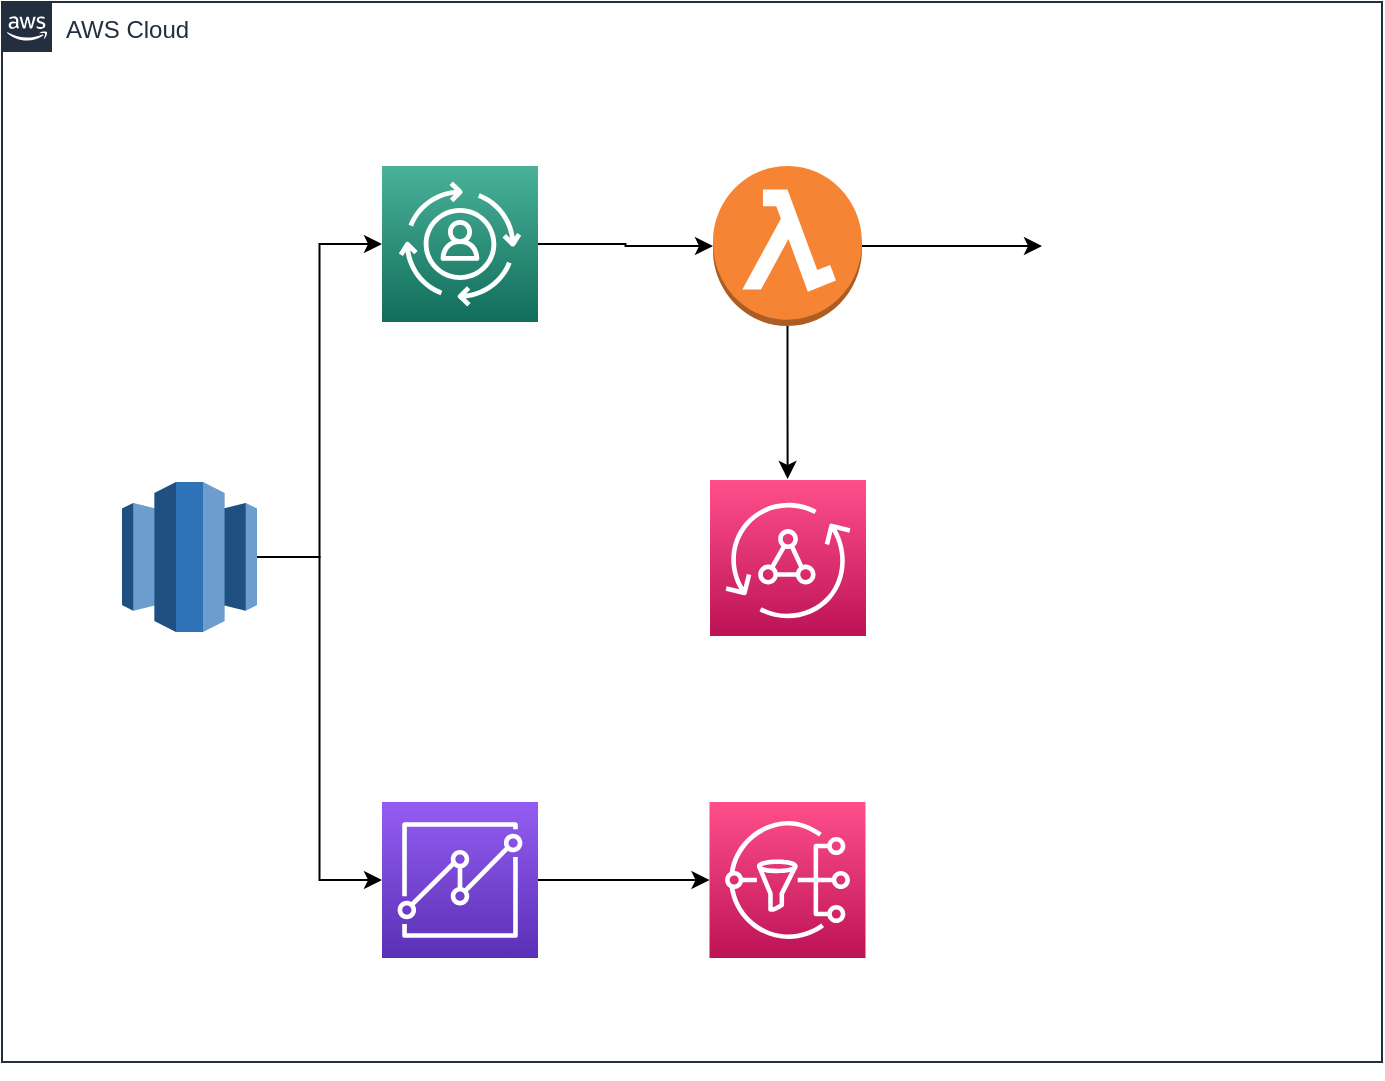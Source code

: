 <mxfile version="21.5.0" type="github">
  <diagram id="Ht1M8jgEwFfnCIfOTk4-" name="Page-1">
    <mxGraphModel dx="1589" dy="871" grid="1" gridSize="10" guides="1" tooltips="1" connect="1" arrows="1" fold="1" page="1" pageScale="1" pageWidth="1169" pageHeight="827" math="0" shadow="0">
      <root>
        <mxCell id="0" />
        <mxCell id="1" parent="0" />
        <mxCell id="UEzPUAAOIrF-is8g5C7q-74" value="AWS Cloud" style="points=[[0,0],[0.25,0],[0.5,0],[0.75,0],[1,0],[1,0.25],[1,0.5],[1,0.75],[1,1],[0.75,1],[0.5,1],[0.25,1],[0,1],[0,0.75],[0,0.5],[0,0.25]];outlineConnect=0;gradientColor=none;html=1;whiteSpace=wrap;fontSize=12;fontStyle=0;shape=mxgraph.aws4.group;grIcon=mxgraph.aws4.group_aws_cloud_alt;strokeColor=#232F3E;fillColor=none;verticalAlign=top;align=left;spacingLeft=30;fontColor=#232F3E;dashed=0;labelBackgroundColor=#ffffff;container=1;pointerEvents=0;collapsible=0;recursiveResize=0;" parent="1" vertex="1">
          <mxGeometry x="50" y="80" width="690" height="530" as="geometry" />
        </mxCell>
        <mxCell id="GmhvjzRqwlj7LsfzqnwR-10" style="edgeStyle=orthogonalEdgeStyle;rounded=0;orthogonalLoop=1;jettySize=auto;html=1;entryX=0;entryY=0.5;entryDx=0;entryDy=0;entryPerimeter=0;" edge="1" parent="UEzPUAAOIrF-is8g5C7q-74" source="GmhvjzRqwlj7LsfzqnwR-1" target="GmhvjzRqwlj7LsfzqnwR-2">
          <mxGeometry relative="1" as="geometry" />
        </mxCell>
        <mxCell id="GmhvjzRqwlj7LsfzqnwR-17" style="edgeStyle=orthogonalEdgeStyle;rounded=0;orthogonalLoop=1;jettySize=auto;html=1;entryX=0;entryY=0.5;entryDx=0;entryDy=0;entryPerimeter=0;" edge="1" parent="UEzPUAAOIrF-is8g5C7q-74" source="GmhvjzRqwlj7LsfzqnwR-1" target="GmhvjzRqwlj7LsfzqnwR-12">
          <mxGeometry relative="1" as="geometry" />
        </mxCell>
        <object label="" tooltip="Redshift" id="GmhvjzRqwlj7LsfzqnwR-1">
          <mxCell style="outlineConnect=0;dashed=0;verticalLabelPosition=bottom;verticalAlign=top;align=center;html=1;shape=mxgraph.aws3.redshift;fillColor=#2E73B8;gradientColor=none;" vertex="1" parent="UEzPUAAOIrF-is8g5C7q-74">
            <mxGeometry x="60" y="240" width="67.5" height="75" as="geometry" />
          </mxCell>
        </object>
        <mxCell id="GmhvjzRqwlj7LsfzqnwR-15" value="" style="edgeStyle=orthogonalEdgeStyle;rounded=0;orthogonalLoop=1;jettySize=auto;html=1;" edge="1" parent="UEzPUAAOIrF-is8g5C7q-74" source="GmhvjzRqwlj7LsfzqnwR-2" target="GmhvjzRqwlj7LsfzqnwR-3">
          <mxGeometry relative="1" as="geometry" />
        </mxCell>
        <mxCell id="GmhvjzRqwlj7LsfzqnwR-2" value="" style="sketch=0;points=[[0,0,0],[0.25,0,0],[0.5,0,0],[0.75,0,0],[1,0,0],[0,1,0],[0.25,1,0],[0.5,1,0],[0.75,1,0],[1,1,0],[0,0.25,0],[0,0.5,0],[0,0.75,0],[1,0.25,0],[1,0.5,0],[1,0.75,0]];outlineConnect=0;fontColor=#232F3E;gradientColor=#4AB29A;gradientDirection=north;fillColor=#116D5B;strokeColor=#ffffff;dashed=0;verticalLabelPosition=bottom;verticalAlign=top;align=center;html=1;fontSize=12;fontStyle=0;aspect=fixed;shape=mxgraph.aws4.resourceIcon;resIcon=mxgraph.aws4.personalize;" vertex="1" parent="UEzPUAAOIrF-is8g5C7q-74">
          <mxGeometry x="190" y="82" width="78" height="78" as="geometry" />
        </mxCell>
        <mxCell id="GmhvjzRqwlj7LsfzqnwR-5" value="" style="edgeStyle=orthogonalEdgeStyle;rounded=0;orthogonalLoop=1;jettySize=auto;html=1;" edge="1" parent="UEzPUAAOIrF-is8g5C7q-74" source="GmhvjzRqwlj7LsfzqnwR-3">
          <mxGeometry relative="1" as="geometry">
            <mxPoint x="392.818" y="238.5" as="targetPoint" />
          </mxGeometry>
        </mxCell>
        <mxCell id="GmhvjzRqwlj7LsfzqnwR-21" value="" style="edgeStyle=orthogonalEdgeStyle;rounded=0;orthogonalLoop=1;jettySize=auto;html=1;" edge="1" parent="UEzPUAAOIrF-is8g5C7q-74" source="GmhvjzRqwlj7LsfzqnwR-3">
          <mxGeometry relative="1" as="geometry">
            <mxPoint x="520" y="122" as="targetPoint" />
          </mxGeometry>
        </mxCell>
        <mxCell id="GmhvjzRqwlj7LsfzqnwR-3" value="" style="outlineConnect=0;dashed=0;verticalLabelPosition=bottom;verticalAlign=top;align=center;html=1;shape=mxgraph.aws3.lambda_function;fillColor=#F58534;gradientColor=none;" vertex="1" parent="UEzPUAAOIrF-is8g5C7q-74">
          <mxGeometry x="355.5" y="82" width="74.5" height="80" as="geometry" />
        </mxCell>
        <mxCell id="GmhvjzRqwlj7LsfzqnwR-19" value="" style="edgeStyle=orthogonalEdgeStyle;rounded=0;orthogonalLoop=1;jettySize=auto;html=1;" edge="1" parent="UEzPUAAOIrF-is8g5C7q-74" source="GmhvjzRqwlj7LsfzqnwR-12" target="GmhvjzRqwlj7LsfzqnwR-18">
          <mxGeometry relative="1" as="geometry" />
        </mxCell>
        <object label="" tooltip="personalize" id="GmhvjzRqwlj7LsfzqnwR-12">
          <mxCell style="sketch=0;points=[[0,0,0],[0.25,0,0],[0.5,0,0],[0.75,0,0],[1,0,0],[0,1,0],[0.25,1,0],[0.5,1,0],[0.75,1,0],[1,1,0],[0,0.25,0],[0,0.5,0],[0,0.75,0],[1,0.25,0],[1,0.5,0],[1,0.75,0]];outlineConnect=0;fontColor=#232F3E;gradientColor=#945DF2;gradientDirection=north;fillColor=#5A30B5;strokeColor=#ffffff;dashed=0;verticalLabelPosition=bottom;verticalAlign=top;align=center;html=1;fontSize=12;fontStyle=0;aspect=fixed;shape=mxgraph.aws4.resourceIcon;resIcon=mxgraph.aws4.quicksight;" vertex="1" parent="UEzPUAAOIrF-is8g5C7q-74">
            <mxGeometry x="190" y="400" width="78" height="78" as="geometry" />
          </mxCell>
        </object>
        <mxCell id="GmhvjzRqwlj7LsfzqnwR-18" value="" style="sketch=0;points=[[0,0,0],[0.25,0,0],[0.5,0,0],[0.75,0,0],[1,0,0],[0,1,0],[0.25,1,0],[0.5,1,0],[0.75,1,0],[1,1,0],[0,0.25,0],[0,0.5,0],[0,0.75,0],[1,0.25,0],[1,0.5,0],[1,0.75,0]];outlineConnect=0;fontColor=#232F3E;gradientColor=#FF4F8B;gradientDirection=north;fillColor=#BC1356;strokeColor=#ffffff;dashed=0;verticalLabelPosition=bottom;verticalAlign=top;align=center;html=1;fontSize=12;fontStyle=0;aspect=fixed;shape=mxgraph.aws4.resourceIcon;resIcon=mxgraph.aws4.sns;" vertex="1" parent="UEzPUAAOIrF-is8g5C7q-74">
          <mxGeometry x="353.75" y="400" width="78" height="78" as="geometry" />
        </mxCell>
        <mxCell id="GmhvjzRqwlj7LsfzqnwR-22" value="" style="shape=image;html=1;verticalAlign=top;verticalLabelPosition=bottom;labelBackgroundColor=#ffffff;imageAspect=0;aspect=fixed;image=https://cdn0.iconfinder.com/data/icons/social-media-entertainment-line/32/Netflix-128.png" vertex="1" parent="UEzPUAAOIrF-is8g5C7q-74">
          <mxGeometry x="520" y="58" width="128" height="128" as="geometry" />
        </mxCell>
        <mxCell id="GmhvjzRqwlj7LsfzqnwR-25" value="" style="sketch=0;points=[[0,0,0],[0.25,0,0],[0.5,0,0],[0.75,0,0],[1,0,0],[0,1,0],[0.25,1,0],[0.5,1,0],[0.75,1,0],[1,1,0],[0,0.25,0],[0,0.5,0],[0,0.75,0],[1,0.25,0],[1,0.5,0],[1,0.75,0]];outlineConnect=0;fontColor=#232F3E;gradientColor=#FF4F8B;gradientDirection=north;fillColor=#BC1356;strokeColor=#ffffff;dashed=0;verticalLabelPosition=bottom;verticalAlign=top;align=center;html=1;fontSize=12;fontStyle=0;aspect=fixed;shape=mxgraph.aws4.resourceIcon;resIcon=mxgraph.aws4.appsync;" vertex="1" parent="UEzPUAAOIrF-is8g5C7q-74">
          <mxGeometry x="354" y="239" width="78" height="78" as="geometry" />
        </mxCell>
        <mxCell id="GmhvjzRqwlj7LsfzqnwR-24" style="edgeStyle=orthogonalEdgeStyle;rounded=0;orthogonalLoop=1;jettySize=auto;html=1;exitX=0.5;exitY=1;exitDx=0;exitDy=0;" edge="1" parent="1" source="UEzPUAAOIrF-is8g5C7q-74" target="UEzPUAAOIrF-is8g5C7q-74">
          <mxGeometry relative="1" as="geometry" />
        </mxCell>
      </root>
    </mxGraphModel>
  </diagram>
</mxfile>
